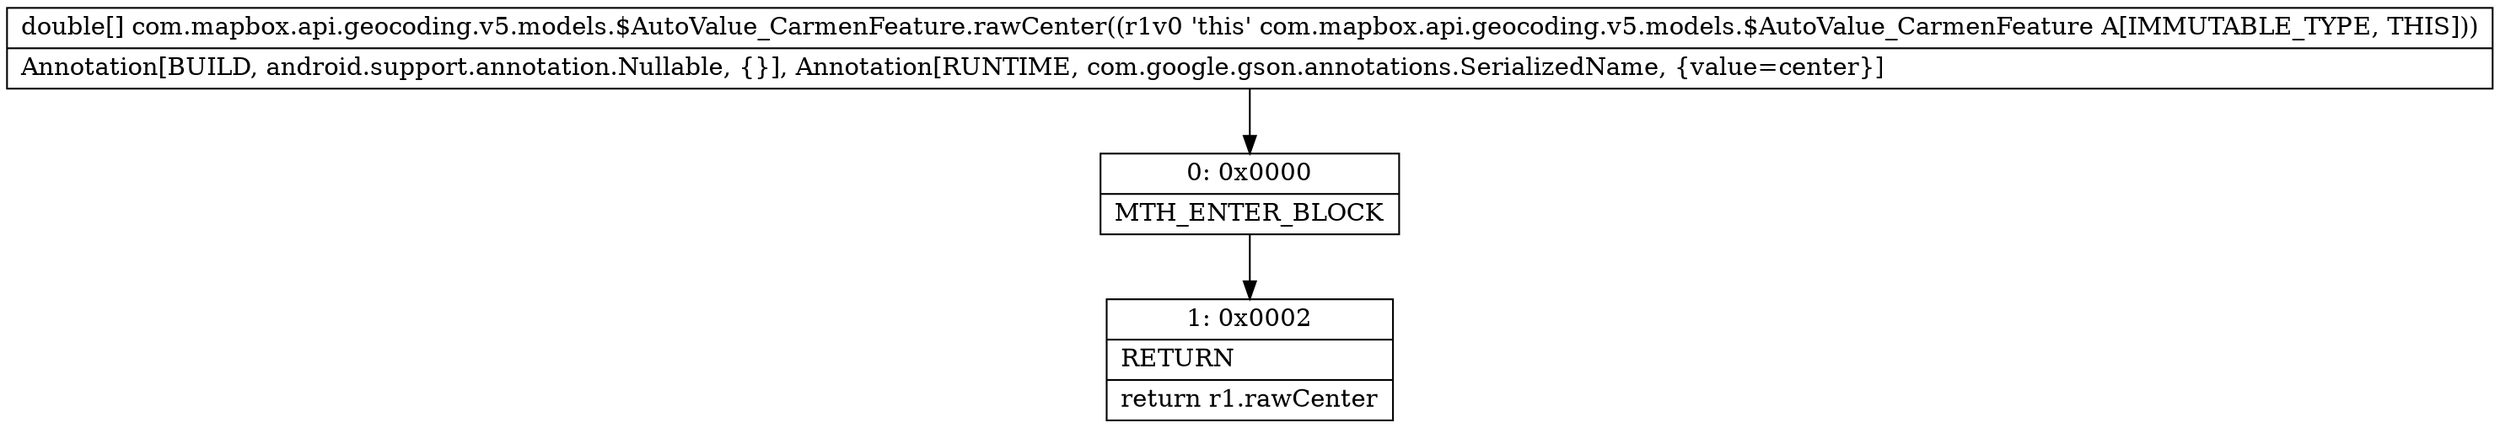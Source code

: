digraph "CFG forcom.mapbox.api.geocoding.v5.models.$AutoValue_CarmenFeature.rawCenter()[D" {
Node_0 [shape=record,label="{0\:\ 0x0000|MTH_ENTER_BLOCK\l}"];
Node_1 [shape=record,label="{1\:\ 0x0002|RETURN\l|return r1.rawCenter\l}"];
MethodNode[shape=record,label="{double[] com.mapbox.api.geocoding.v5.models.$AutoValue_CarmenFeature.rawCenter((r1v0 'this' com.mapbox.api.geocoding.v5.models.$AutoValue_CarmenFeature A[IMMUTABLE_TYPE, THIS]))  | Annotation[BUILD, android.support.annotation.Nullable, \{\}], Annotation[RUNTIME, com.google.gson.annotations.SerializedName, \{value=center\}]\l}"];
MethodNode -> Node_0;
Node_0 -> Node_1;
}

